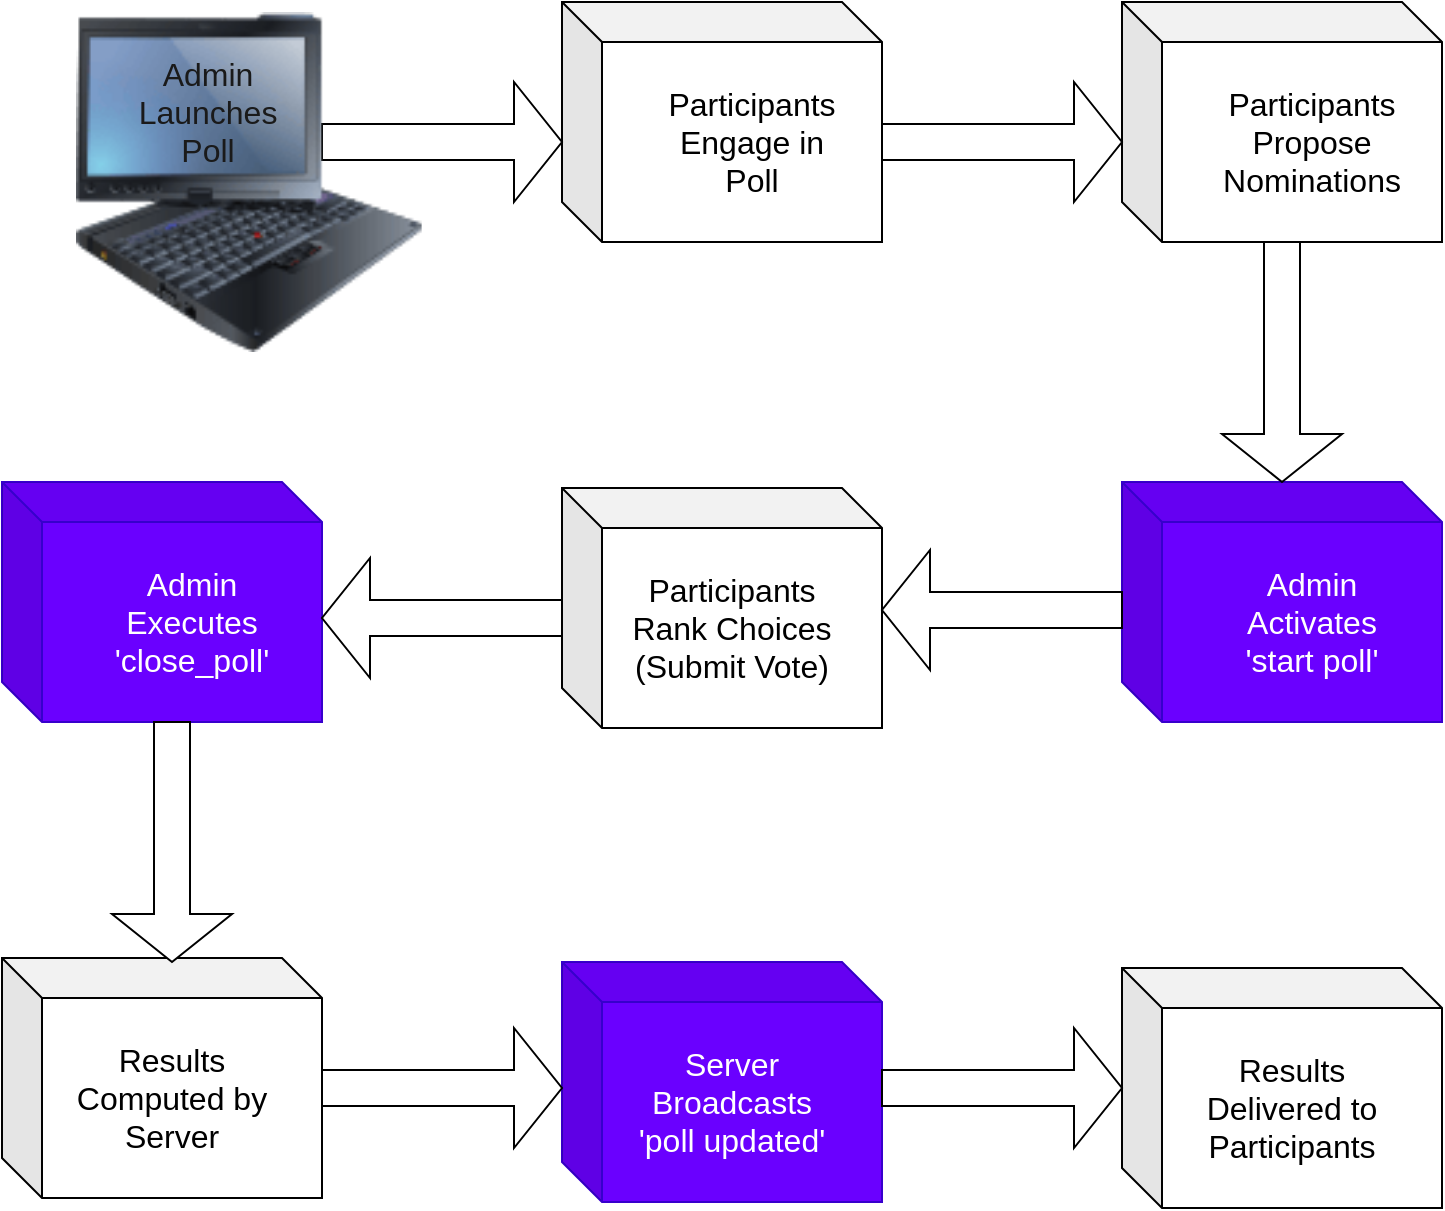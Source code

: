 <mxfile>
    <diagram id="IZnfoCVtIgwnm5VvZfGL" name="Page-1">
        <mxGraphModel dx="864" dy="898" grid="1" gridSize="10" guides="1" tooltips="1" connect="1" arrows="1" fold="1" page="1" pageScale="1" pageWidth="850" pageHeight="1100" math="0" shadow="0">
            <root>
                <mxCell id="0"/>
                <mxCell id="1" parent="0"/>
                <mxCell id="6" value="" style="shape=cube;whiteSpace=wrap;html=1;boundedLbl=1;backgroundOutline=1;darkOpacity=0.05;darkOpacity2=0.1;" parent="1" vertex="1">
                    <mxGeometry x="360" y="80" width="160" height="120" as="geometry"/>
                </mxCell>
                <mxCell id="7" value="&lt;font style=&quot;font-size: 16px;&quot;&gt;Participants Engage in Poll&lt;/font&gt;" style="text;html=1;strokeColor=none;fillColor=none;align=center;verticalAlign=middle;whiteSpace=wrap;rounded=0;" parent="1" vertex="1">
                    <mxGeometry x="410" y="135" width="90" height="30" as="geometry"/>
                </mxCell>
                <mxCell id="8" value="" style="shape=cube;whiteSpace=wrap;html=1;boundedLbl=1;backgroundOutline=1;darkOpacity=0.05;darkOpacity2=0.1;" parent="1" vertex="1">
                    <mxGeometry x="640" y="80" width="160" height="120" as="geometry"/>
                </mxCell>
                <mxCell id="9" value="&lt;font style=&quot;font-size: 16px;&quot;&gt;Participants Propose Nominations&lt;/font&gt;" style="text;html=1;strokeColor=none;fillColor=none;align=center;verticalAlign=middle;whiteSpace=wrap;rounded=0;" parent="1" vertex="1">
                    <mxGeometry x="690" y="135" width="90" height="30" as="geometry"/>
                </mxCell>
                <mxCell id="10" value="" style="shape=singleArrow;whiteSpace=wrap;html=1;fontSize=16;" parent="1" vertex="1">
                    <mxGeometry x="240" y="120" width="120" height="60" as="geometry"/>
                </mxCell>
                <mxCell id="11" value="" style="shape=singleArrow;whiteSpace=wrap;html=1;fontSize=16;" parent="1" vertex="1">
                    <mxGeometry x="520" y="120" width="120" height="60" as="geometry"/>
                </mxCell>
                <mxCell id="12" value="" style="shape=cube;whiteSpace=wrap;html=1;boundedLbl=1;backgroundOutline=1;darkOpacity=0.05;darkOpacity2=0.1;fillColor=#6a00ff;fontColor=#ffffff;strokeColor=#3700CC;" parent="1" vertex="1">
                    <mxGeometry x="640" y="320" width="160" height="120" as="geometry"/>
                </mxCell>
                <mxCell id="13" value="&lt;font color=&quot;#ffffff&quot; style=&quot;font-size: 16px;&quot;&gt;Admin Activates 'start poll'&lt;/font&gt;" style="text;html=1;strokeColor=none;fillColor=none;align=center;verticalAlign=middle;whiteSpace=wrap;rounded=0;" parent="1" vertex="1">
                    <mxGeometry x="690" y="375" width="90" height="30" as="geometry"/>
                </mxCell>
                <mxCell id="17" value="" style="shape=singleArrow;whiteSpace=wrap;html=1;fontSize=16;rotation=90;" parent="1" vertex="1">
                    <mxGeometry x="660" y="230" width="120" height="60" as="geometry"/>
                </mxCell>
                <mxCell id="18" value="" style="shape=cube;whiteSpace=wrap;html=1;boundedLbl=1;backgroundOutline=1;darkOpacity=0.05;darkOpacity2=0.1;" parent="1" vertex="1">
                    <mxGeometry x="360" y="323" width="160" height="120" as="geometry"/>
                </mxCell>
                <mxCell id="19" value="&lt;font style=&quot;font-size: 16px;&quot;&gt;Participants Rank Choices (Submit Vote)&lt;/font&gt;" style="text;html=1;strokeColor=none;fillColor=none;align=center;verticalAlign=middle;whiteSpace=wrap;rounded=0;" parent="1" vertex="1">
                    <mxGeometry x="390" y="378" width="110" height="30" as="geometry"/>
                </mxCell>
                <mxCell id="20" value="" style="shape=cube;whiteSpace=wrap;html=1;boundedLbl=1;backgroundOutline=1;darkOpacity=0.05;darkOpacity2=0.1;fillColor=#6a00ff;fontColor=#ffffff;strokeColor=#3700CC;" parent="1" vertex="1">
                    <mxGeometry x="80" y="320" width="160" height="120" as="geometry"/>
                </mxCell>
                <mxCell id="21" value="&lt;font color=&quot;#ffffff&quot; style=&quot;font-size: 16px;&quot;&gt;Admin Executes 'close_poll'&lt;/font&gt;" style="text;html=1;strokeColor=none;fillColor=none;align=center;verticalAlign=middle;whiteSpace=wrap;rounded=0;" parent="1" vertex="1">
                    <mxGeometry x="130" y="375" width="90" height="30" as="geometry"/>
                </mxCell>
                <mxCell id="22" value="" style="shape=cube;whiteSpace=wrap;html=1;boundedLbl=1;backgroundOutline=1;darkOpacity=0.05;darkOpacity2=0.1;" parent="1" vertex="1">
                    <mxGeometry x="80" y="558" width="160" height="120" as="geometry"/>
                </mxCell>
                <mxCell id="23" value="&lt;font style=&quot;font-size: 16px;&quot;&gt;Results Computed by Server&lt;/font&gt;" style="text;html=1;strokeColor=none;fillColor=none;align=center;verticalAlign=middle;whiteSpace=wrap;rounded=0;" parent="1" vertex="1">
                    <mxGeometry x="110" y="613" width="110" height="30" as="geometry"/>
                </mxCell>
                <mxCell id="24" value="" style="shape=cube;whiteSpace=wrap;html=1;boundedLbl=1;backgroundOutline=1;darkOpacity=0.05;darkOpacity2=0.1;fillColor=#6a00ff;fontColor=#ffffff;strokeColor=#3700CC;" parent="1" vertex="1">
                    <mxGeometry x="360" y="560" width="160" height="120" as="geometry"/>
                </mxCell>
                <mxCell id="25" value="&lt;font color=&quot;#ffffff&quot; style=&quot;font-size: 16px;&quot;&gt;Server Broadcasts 'poll updated'&lt;/font&gt;" style="text;html=1;strokeColor=none;fillColor=none;align=center;verticalAlign=middle;whiteSpace=wrap;rounded=0;" parent="1" vertex="1">
                    <mxGeometry x="390" y="615" width="110" height="30" as="geometry"/>
                </mxCell>
                <mxCell id="26" value="" style="shape=cube;whiteSpace=wrap;html=1;boundedLbl=1;backgroundOutline=1;darkOpacity=0.05;darkOpacity2=0.1;" parent="1" vertex="1">
                    <mxGeometry x="640" y="563" width="160" height="120" as="geometry"/>
                </mxCell>
                <mxCell id="27" value="&lt;font style=&quot;font-size: 16px;&quot;&gt;Results Delivered to Participants&lt;/font&gt;" style="text;html=1;strokeColor=none;fillColor=none;align=center;verticalAlign=middle;whiteSpace=wrap;rounded=0;" parent="1" vertex="1">
                    <mxGeometry x="670" y="618" width="110" height="30" as="geometry"/>
                </mxCell>
                <mxCell id="28" value="" style="shape=singleArrow;whiteSpace=wrap;html=1;fontSize=16;rotation=90;" parent="1" vertex="1">
                    <mxGeometry x="105" y="470" width="120" height="60" as="geometry"/>
                </mxCell>
                <mxCell id="30" value="" style="shape=singleArrow;whiteSpace=wrap;html=1;fontSize=16;rotation=-180;" parent="1" vertex="1">
                    <mxGeometry x="520" y="354" width="120" height="60" as="geometry"/>
                </mxCell>
                <mxCell id="31" value="" style="shape=singleArrow;whiteSpace=wrap;html=1;fontSize=16;rotation=-180;" parent="1" vertex="1">
                    <mxGeometry x="240" y="358" width="120" height="60" as="geometry"/>
                </mxCell>
                <mxCell id="32" value="" style="shape=singleArrow;whiteSpace=wrap;html=1;fontSize=16;" parent="1" vertex="1">
                    <mxGeometry x="240" y="593" width="120" height="60" as="geometry"/>
                </mxCell>
                <mxCell id="33" value="" style="shape=singleArrow;whiteSpace=wrap;html=1;fontSize=16;" parent="1" vertex="1">
                    <mxGeometry x="520" y="593" width="120" height="60" as="geometry"/>
                </mxCell>
                <mxCell id="44" value="" style="image;html=1;image=img/lib/clip_art/computers/IBM_Tablet_128x128.png" vertex="1" parent="1">
                    <mxGeometry x="83" y="85" width="240.83" height="170" as="geometry"/>
                </mxCell>
                <mxCell id="45" value="&lt;font style=&quot;font-size: 16px;&quot;&gt;Admin Launches Poll&lt;/font&gt;" style="text;html=1;strokeColor=none;fillColor=none;align=center;verticalAlign=middle;whiteSpace=wrap;rounded=0;fontColor=#1A1A1A;" vertex="1" parent="1">
                    <mxGeometry x="153" y="120" width="60" height="30" as="geometry"/>
                </mxCell>
            </root>
        </mxGraphModel>
    </diagram>
</mxfile>